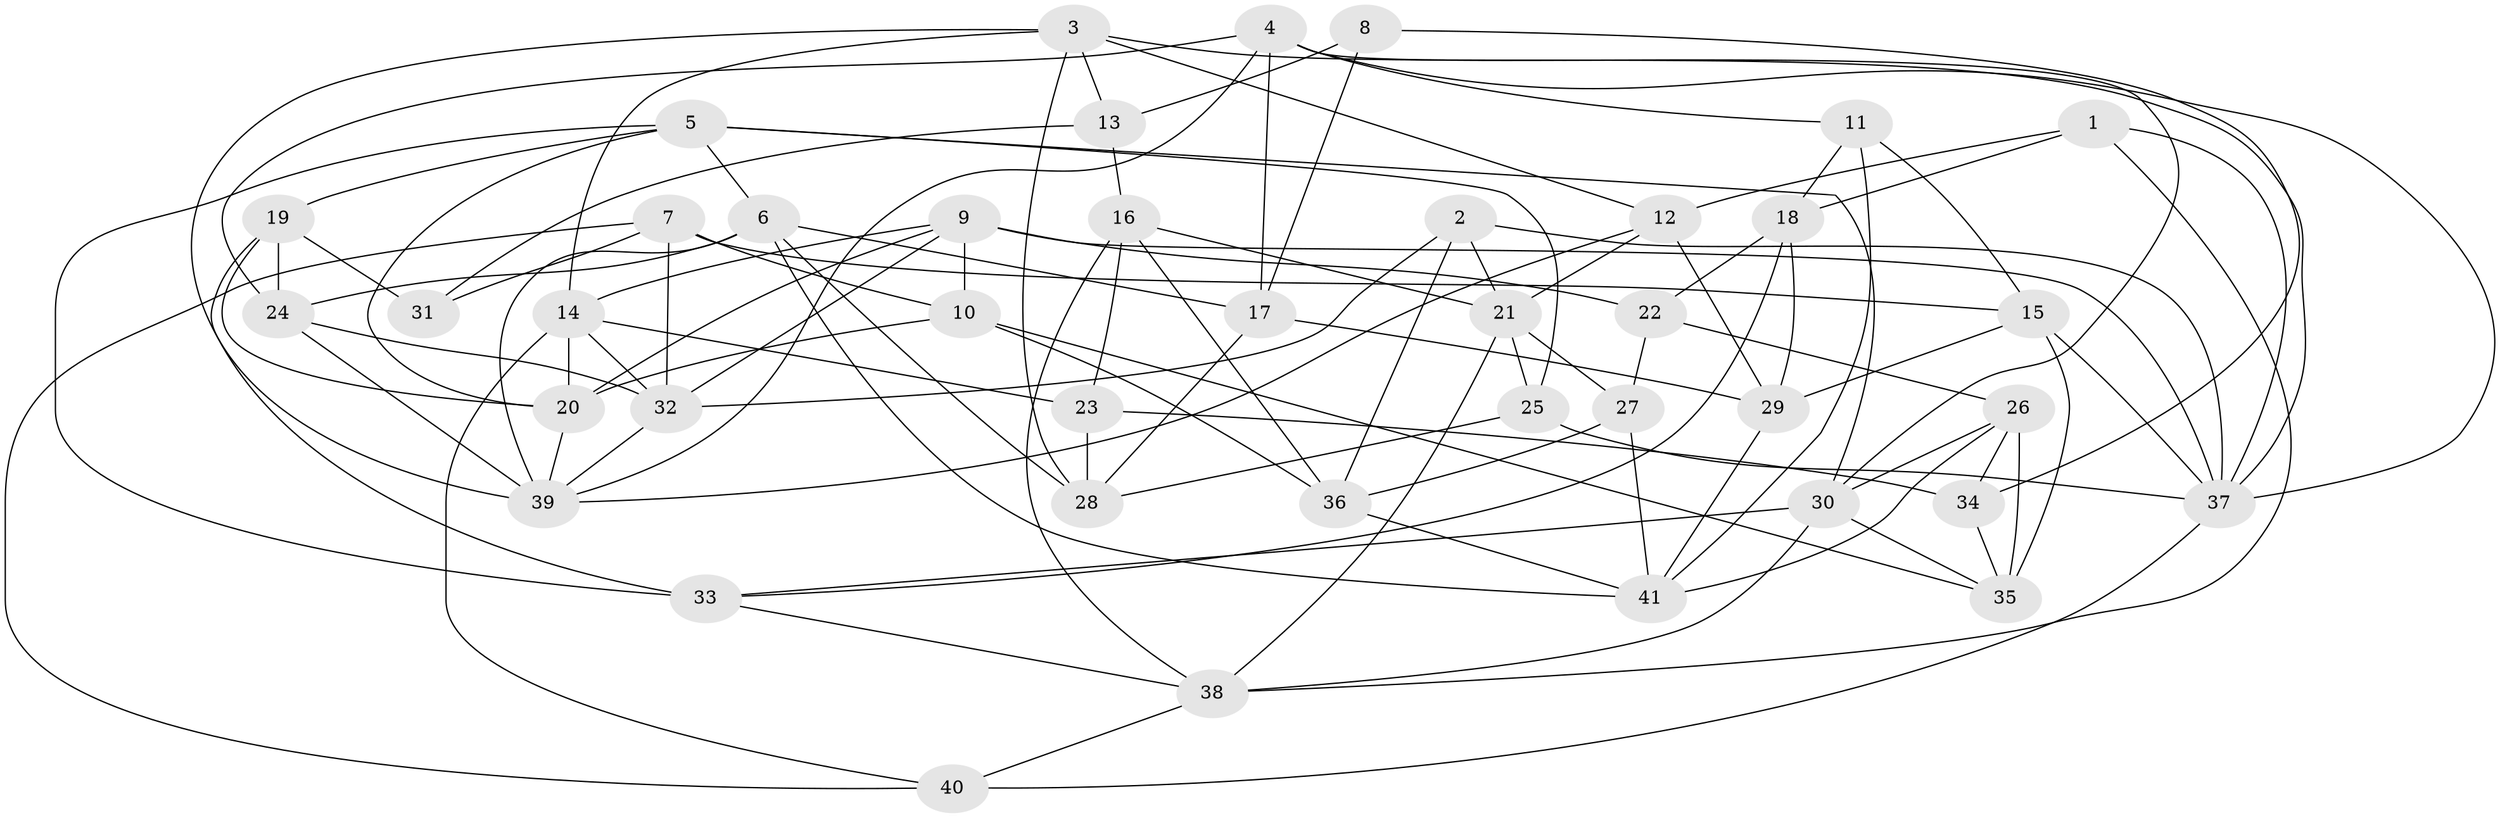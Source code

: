 // original degree distribution, {4: 1.0}
// Generated by graph-tools (version 1.1) at 2025/03/03/09/25 03:03:05]
// undirected, 41 vertices, 104 edges
graph export_dot {
graph [start="1"]
  node [color=gray90,style=filled];
  1;
  2;
  3;
  4;
  5;
  6;
  7;
  8;
  9;
  10;
  11;
  12;
  13;
  14;
  15;
  16;
  17;
  18;
  19;
  20;
  21;
  22;
  23;
  24;
  25;
  26;
  27;
  28;
  29;
  30;
  31;
  32;
  33;
  34;
  35;
  36;
  37;
  38;
  39;
  40;
  41;
  1 -- 12 [weight=1.0];
  1 -- 18 [weight=1.0];
  1 -- 37 [weight=1.0];
  1 -- 38 [weight=1.0];
  2 -- 21 [weight=1.0];
  2 -- 32 [weight=1.0];
  2 -- 36 [weight=1.0];
  2 -- 37 [weight=1.0];
  3 -- 12 [weight=1.0];
  3 -- 13 [weight=1.0];
  3 -- 14 [weight=1.0];
  3 -- 28 [weight=1.0];
  3 -- 37 [weight=1.0];
  3 -- 39 [weight=1.0];
  4 -- 11 [weight=1.0];
  4 -- 17 [weight=1.0];
  4 -- 24 [weight=1.0];
  4 -- 30 [weight=1.0];
  4 -- 37 [weight=1.0];
  4 -- 39 [weight=1.0];
  5 -- 6 [weight=1.0];
  5 -- 19 [weight=1.0];
  5 -- 20 [weight=1.0];
  5 -- 25 [weight=1.0];
  5 -- 30 [weight=1.0];
  5 -- 33 [weight=1.0];
  6 -- 17 [weight=1.0];
  6 -- 24 [weight=1.0];
  6 -- 28 [weight=1.0];
  6 -- 39 [weight=1.0];
  6 -- 41 [weight=1.0];
  7 -- 10 [weight=1.0];
  7 -- 15 [weight=1.0];
  7 -- 31 [weight=2.0];
  7 -- 32 [weight=1.0];
  7 -- 40 [weight=1.0];
  8 -- 13 [weight=2.0];
  8 -- 17 [weight=2.0];
  8 -- 34 [weight=2.0];
  9 -- 10 [weight=1.0];
  9 -- 14 [weight=1.0];
  9 -- 20 [weight=1.0];
  9 -- 22 [weight=1.0];
  9 -- 32 [weight=1.0];
  9 -- 37 [weight=1.0];
  10 -- 20 [weight=1.0];
  10 -- 35 [weight=1.0];
  10 -- 36 [weight=2.0];
  11 -- 15 [weight=1.0];
  11 -- 18 [weight=1.0];
  11 -- 41 [weight=1.0];
  12 -- 21 [weight=1.0];
  12 -- 29 [weight=2.0];
  12 -- 39 [weight=1.0];
  13 -- 16 [weight=2.0];
  13 -- 31 [weight=1.0];
  14 -- 20 [weight=1.0];
  14 -- 23 [weight=1.0];
  14 -- 32 [weight=1.0];
  14 -- 40 [weight=1.0];
  15 -- 29 [weight=1.0];
  15 -- 35 [weight=2.0];
  15 -- 37 [weight=1.0];
  16 -- 21 [weight=1.0];
  16 -- 23 [weight=1.0];
  16 -- 36 [weight=1.0];
  16 -- 38 [weight=1.0];
  17 -- 28 [weight=1.0];
  17 -- 29 [weight=1.0];
  18 -- 22 [weight=2.0];
  18 -- 29 [weight=1.0];
  18 -- 33 [weight=1.0];
  19 -- 20 [weight=1.0];
  19 -- 24 [weight=1.0];
  19 -- 31 [weight=1.0];
  19 -- 33 [weight=2.0];
  20 -- 39 [weight=1.0];
  21 -- 25 [weight=1.0];
  21 -- 27 [weight=1.0];
  21 -- 38 [weight=1.0];
  22 -- 26 [weight=2.0];
  22 -- 27 [weight=1.0];
  23 -- 28 [weight=2.0];
  23 -- 34 [weight=2.0];
  24 -- 32 [weight=1.0];
  24 -- 39 [weight=2.0];
  25 -- 28 [weight=1.0];
  25 -- 37 [weight=1.0];
  26 -- 30 [weight=1.0];
  26 -- 34 [weight=1.0];
  26 -- 35 [weight=1.0];
  26 -- 41 [weight=1.0];
  27 -- 36 [weight=1.0];
  27 -- 41 [weight=1.0];
  29 -- 41 [weight=1.0];
  30 -- 33 [weight=1.0];
  30 -- 35 [weight=1.0];
  30 -- 38 [weight=1.0];
  32 -- 39 [weight=1.0];
  33 -- 38 [weight=1.0];
  34 -- 35 [weight=1.0];
  36 -- 41 [weight=1.0];
  37 -- 40 [weight=1.0];
  38 -- 40 [weight=1.0];
}
